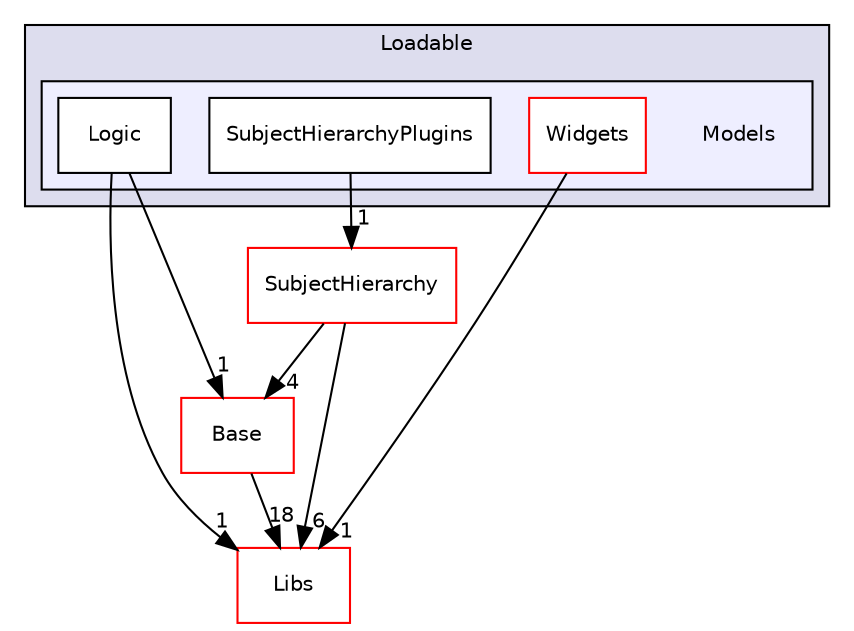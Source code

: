 digraph "Modules/Loadable/Models" {
  bgcolor=transparent;
  compound=true
  node [ fontsize="10", fontname="Helvetica"];
  edge [ labelfontsize="10", labelfontname="Helvetica"];
  subgraph clusterdir_d01fdafe93af837a1755aeb3a6390699 {
    graph [ bgcolor="#ddddee", pencolor="black", label="Loadable" fontname="Helvetica", fontsize="10", URL="dir_d01fdafe93af837a1755aeb3a6390699.html"]
  subgraph clusterdir_ac4da216990a9f35123be91a72e68ccb {
    graph [ bgcolor="#eeeeff", pencolor="black", label="" URL="dir_ac4da216990a9f35123be91a72e68ccb.html"];
    dir_ac4da216990a9f35123be91a72e68ccb [shape=plaintext label="Models"];
    dir_6a3bbf2b6ae8adc338799dbce4d84faf [shape=box label="Logic" color="black" fillcolor="white" style="filled" URL="dir_6a3bbf2b6ae8adc338799dbce4d84faf.html"];
    dir_c4327f4e928df57392e6bc5afa270b5f [shape=box label="SubjectHierarchyPlugins" color="black" fillcolor="white" style="filled" URL="dir_c4327f4e928df57392e6bc5afa270b5f.html"];
    dir_d238fe5ee7a44dbb1be7fd57a770bb07 [shape=box label="Widgets" color="red" fillcolor="white" style="filled" URL="dir_d238fe5ee7a44dbb1be7fd57a770bb07.html"];
  }
  }
  dir_6e6cb9563333489fde7459b1f95e59a5 [shape=box label="Libs" color="red" URL="dir_6e6cb9563333489fde7459b1f95e59a5.html"];
  dir_628593db0cdce5a76fb85526ae5aa762 [shape=box label="Base" color="red" URL="dir_628593db0cdce5a76fb85526ae5aa762.html"];
  dir_1694c2d71873d62d036e188d77c435ae [shape=box label="SubjectHierarchy" color="red" URL="dir_1694c2d71873d62d036e188d77c435ae.html"];
  dir_c4327f4e928df57392e6bc5afa270b5f->dir_1694c2d71873d62d036e188d77c435ae [headlabel="1", labeldistance=1.5 headhref="dir_000078_000107.html"];
  dir_6a3bbf2b6ae8adc338799dbce4d84faf->dir_6e6cb9563333489fde7459b1f95e59a5 [headlabel="1", labeldistance=1.5 headhref="dir_000077_000014.html"];
  dir_6a3bbf2b6ae8adc338799dbce4d84faf->dir_628593db0cdce5a76fb85526ae5aa762 [headlabel="1", labeldistance=1.5 headhref="dir_000077_000002.html"];
  dir_d238fe5ee7a44dbb1be7fd57a770bb07->dir_6e6cb9563333489fde7459b1f95e59a5 [headlabel="1", labeldistance=1.5 headhref="dir_000079_000014.html"];
  dir_628593db0cdce5a76fb85526ae5aa762->dir_6e6cb9563333489fde7459b1f95e59a5 [headlabel="18", labeldistance=1.5 headhref="dir_000002_000014.html"];
  dir_1694c2d71873d62d036e188d77c435ae->dir_6e6cb9563333489fde7459b1f95e59a5 [headlabel="6", labeldistance=1.5 headhref="dir_000107_000014.html"];
  dir_1694c2d71873d62d036e188d77c435ae->dir_628593db0cdce5a76fb85526ae5aa762 [headlabel="4", labeldistance=1.5 headhref="dir_000107_000002.html"];
}
